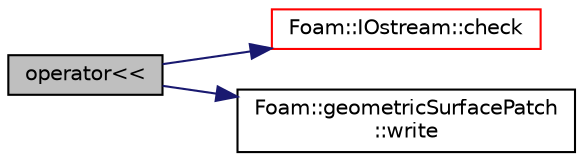 digraph "operator&lt;&lt;"
{
  bgcolor="transparent";
  edge [fontname="Helvetica",fontsize="10",labelfontname="Helvetica",labelfontsize="10"];
  node [fontname="Helvetica",fontsize="10",shape=record];
  rankdir="LR";
  Node148516 [label="operator\<\<",height=0.2,width=0.4,color="black", fillcolor="grey75", style="filled", fontcolor="black"];
  Node148516 -> Node148517 [color="midnightblue",fontsize="10",style="solid",fontname="Helvetica"];
  Node148517 [label="Foam::IOstream::check",height=0.2,width=0.4,color="red",URL="$a27333.html#a367eb3425fc4e8270e2aa961df8ac8a5",tooltip="Check IOstream status for given operation. "];
  Node148516 -> Node148568 [color="midnightblue",fontsize="10",style="solid",fontname="Helvetica"];
  Node148568 [label="Foam::geometricSurfacePatch\l::write",height=0.2,width=0.4,color="black",URL="$a31949.html#a293fdfec8bdfbd5c3913ab4c9f3454ff",tooltip="Write. "];
}

